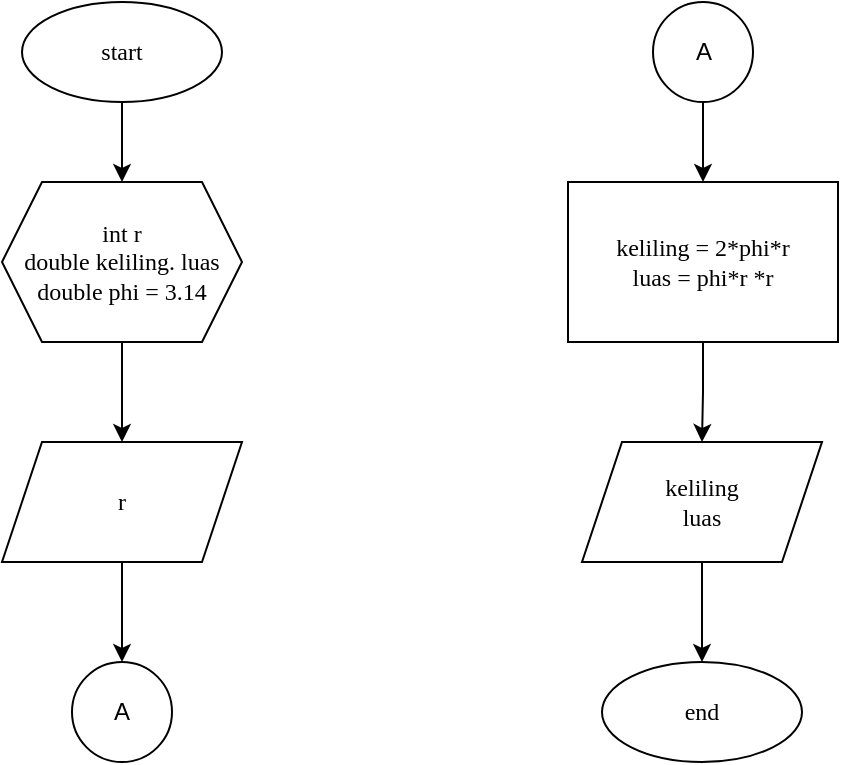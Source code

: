<mxfile version="21.7.5" type="device">
  <diagram id="rsjsF6zi6vzoJ9IkjaV0" name="Page-1">
    <mxGraphModel dx="780" dy="542" grid="1" gridSize="10" guides="1" tooltips="1" connect="1" arrows="1" fold="1" page="1" pageScale="1" pageWidth="850" pageHeight="1100" math="0" shadow="0">
      <root>
        <mxCell id="0" />
        <mxCell id="1" parent="0" />
        <mxCell id="inJxUU8ugUfXPObye8tp-20" value="" style="edgeStyle=orthogonalEdgeStyle;rounded=0;orthogonalLoop=1;jettySize=auto;html=1;" edge="1" parent="1" source="CtBXvL98oYvKJmt0qFco-9" target="CtBXvL98oYvKJmt0qFco-11">
          <mxGeometry relative="1" as="geometry" />
        </mxCell>
        <mxCell id="CtBXvL98oYvKJmt0qFco-9" value="keliling = 2*phi*r&lt;br style=&quot;font-size: 12px;&quot;&gt;luas = phi*r *r" style="whiteSpace=wrap;html=1;fontFamily=Times New Roman;fontSize=12;" parent="1" vertex="1">
          <mxGeometry x="433" y="170" width="135" height="80" as="geometry" />
        </mxCell>
        <mxCell id="CtBXvL98oYvKJmt0qFco-19" value="" style="edgeStyle=orthogonalEdgeStyle;rounded=0;orthogonalLoop=1;jettySize=auto;html=1;" parent="1" source="CtBXvL98oYvKJmt0qFco-11" target="CtBXvL98oYvKJmt0qFco-17" edge="1">
          <mxGeometry relative="1" as="geometry" />
        </mxCell>
        <mxCell id="CtBXvL98oYvKJmt0qFco-11" value="keliling&lt;br style=&quot;font-size: 12px;&quot;&gt;luas" style="shape=parallelogram;perimeter=parallelogramPerimeter;whiteSpace=wrap;html=1;fixedSize=1;fontFamily=Times New Roman;fontSize=12;" parent="1" vertex="1">
          <mxGeometry x="440" y="300" width="120" height="60" as="geometry" />
        </mxCell>
        <mxCell id="CtBXvL98oYvKJmt0qFco-17" value="end" style="ellipse;whiteSpace=wrap;html=1;fontFamily=Times New Roman;fontSize=12;" parent="1" vertex="1">
          <mxGeometry x="450" y="410" width="100" height="50" as="geometry" />
        </mxCell>
        <mxCell id="inJxUU8ugUfXPObye8tp-7" value="" style="edgeStyle=orthogonalEdgeStyle;rounded=0;orthogonalLoop=1;jettySize=auto;html=1;" edge="1" parent="1" source="inJxUU8ugUfXPObye8tp-8" target="inJxUU8ugUfXPObye8tp-10">
          <mxGeometry relative="1" as="geometry" />
        </mxCell>
        <mxCell id="inJxUU8ugUfXPObye8tp-8" value="start" style="ellipse;whiteSpace=wrap;html=1;fontFamily=Times New Roman;fontSize=12;" vertex="1" parent="1">
          <mxGeometry x="160" y="80" width="100" height="50" as="geometry" />
        </mxCell>
        <mxCell id="inJxUU8ugUfXPObye8tp-9" value="" style="edgeStyle=orthogonalEdgeStyle;rounded=0;orthogonalLoop=1;jettySize=auto;html=1;fontFamily=Times New Roman;fontSize=12;" edge="1" parent="1" source="inJxUU8ugUfXPObye8tp-10" target="inJxUU8ugUfXPObye8tp-12">
          <mxGeometry relative="1" as="geometry" />
        </mxCell>
        <mxCell id="inJxUU8ugUfXPObye8tp-10" value="int r&lt;br style=&quot;border-color: var(--border-color); font-size: 12px;&quot;&gt;&lt;span style=&quot;font-size: 12px;&quot;&gt;double keliling. luas&lt;/span&gt;&lt;br style=&quot;border-color: var(--border-color); font-size: 12px;&quot;&gt;&lt;span style=&quot;font-size: 12px;&quot;&gt;double phi = 3.14&lt;/span&gt;" style="shape=hexagon;perimeter=hexagonPerimeter2;whiteSpace=wrap;html=1;fixedSize=1;fontFamily=Times New Roman;fontSize=12;" vertex="1" parent="1">
          <mxGeometry x="150" y="170" width="120" height="80" as="geometry" />
        </mxCell>
        <mxCell id="inJxUU8ugUfXPObye8tp-11" value="" style="edgeStyle=orthogonalEdgeStyle;rounded=0;orthogonalLoop=1;jettySize=auto;html=1;fontFamily=Times New Roman;fontSize=12;" edge="1" parent="1" source="inJxUU8ugUfXPObye8tp-12">
          <mxGeometry relative="1" as="geometry">
            <mxPoint x="210" y="410" as="targetPoint" />
          </mxGeometry>
        </mxCell>
        <mxCell id="inJxUU8ugUfXPObye8tp-12" value="r" style="shape=parallelogram;perimeter=parallelogramPerimeter;whiteSpace=wrap;html=1;fixedSize=1;fontFamily=Times New Roman;fontSize=12;" vertex="1" parent="1">
          <mxGeometry x="150" y="300" width="120" height="60" as="geometry" />
        </mxCell>
        <mxCell id="inJxUU8ugUfXPObye8tp-18" value="A" style="ellipse;whiteSpace=wrap;html=1;aspect=fixed;align=center;" vertex="1" parent="1">
          <mxGeometry x="185" y="410" width="50" height="50" as="geometry" />
        </mxCell>
        <mxCell id="inJxUU8ugUfXPObye8tp-21" value="" style="edgeStyle=orthogonalEdgeStyle;rounded=0;orthogonalLoop=1;jettySize=auto;html=1;" edge="1" parent="1" source="inJxUU8ugUfXPObye8tp-19" target="CtBXvL98oYvKJmt0qFco-9">
          <mxGeometry relative="1" as="geometry" />
        </mxCell>
        <mxCell id="inJxUU8ugUfXPObye8tp-19" value="A" style="ellipse;whiteSpace=wrap;html=1;aspect=fixed;align=center;" vertex="1" parent="1">
          <mxGeometry x="475.5" y="80" width="50" height="50" as="geometry" />
        </mxCell>
      </root>
    </mxGraphModel>
  </diagram>
</mxfile>
